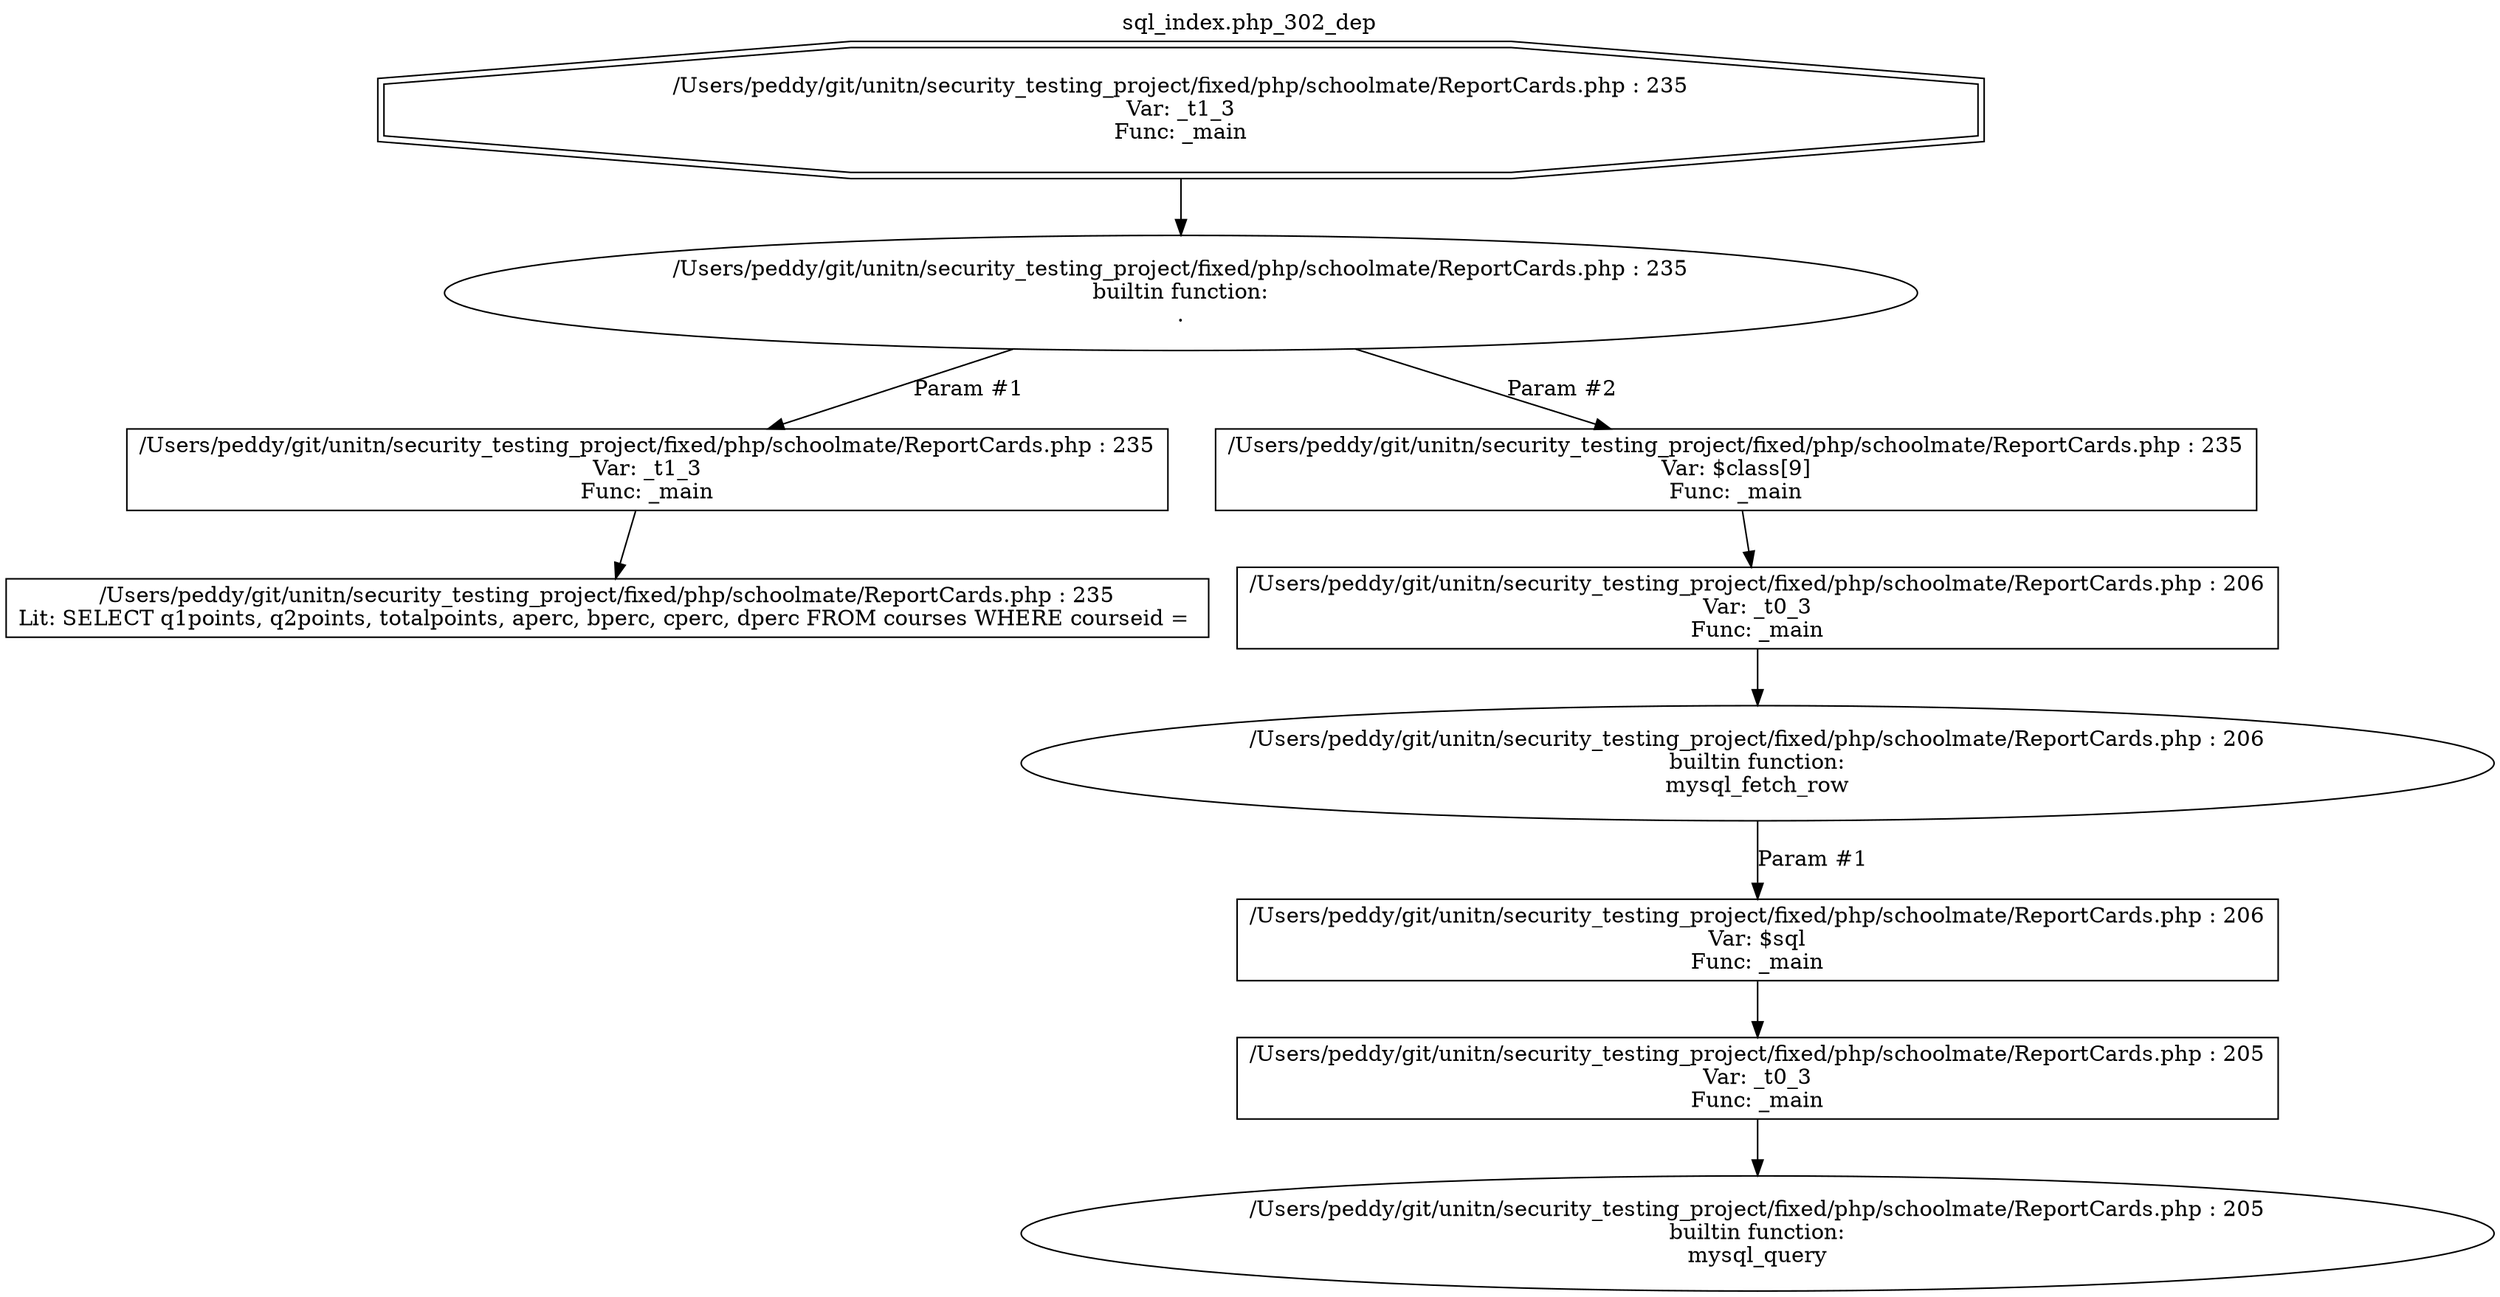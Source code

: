 digraph cfg {
  label="sql_index.php_302_dep";
  labelloc=t;
  n1 [shape=doubleoctagon, label="/Users/peddy/git/unitn/security_testing_project/fixed/php/schoolmate/ReportCards.php : 235\nVar: _t1_3\nFunc: _main\n"];
  n2 [shape=ellipse, label="/Users/peddy/git/unitn/security_testing_project/fixed/php/schoolmate/ReportCards.php : 235\nbuiltin function:\n.\n"];
  n3 [shape=box, label="/Users/peddy/git/unitn/security_testing_project/fixed/php/schoolmate/ReportCards.php : 235\nVar: _t1_3\nFunc: _main\n"];
  n4 [shape=box, label="/Users/peddy/git/unitn/security_testing_project/fixed/php/schoolmate/ReportCards.php : 235\nLit: SELECT q1points, q2points, totalpoints, aperc, bperc, cperc, dperc FROM courses WHERE courseid = \n"];
  n5 [shape=box, label="/Users/peddy/git/unitn/security_testing_project/fixed/php/schoolmate/ReportCards.php : 235\nVar: $class[9]\nFunc: _main\n"];
  n6 [shape=box, label="/Users/peddy/git/unitn/security_testing_project/fixed/php/schoolmate/ReportCards.php : 206\nVar: _t0_3\nFunc: _main\n"];
  n7 [shape=ellipse, label="/Users/peddy/git/unitn/security_testing_project/fixed/php/schoolmate/ReportCards.php : 206\nbuiltin function:\nmysql_fetch_row\n"];
  n8 [shape=box, label="/Users/peddy/git/unitn/security_testing_project/fixed/php/schoolmate/ReportCards.php : 206\nVar: $sql\nFunc: _main\n"];
  n9 [shape=box, label="/Users/peddy/git/unitn/security_testing_project/fixed/php/schoolmate/ReportCards.php : 205\nVar: _t0_3\nFunc: _main\n"];
  n10 [shape=ellipse, label="/Users/peddy/git/unitn/security_testing_project/fixed/php/schoolmate/ReportCards.php : 205\nbuiltin function:\nmysql_query\n"];
  n1 -> n2;
  n3 -> n4;
  n2 -> n3[label="Param #1"];
  n2 -> n5[label="Param #2"];
  n6 -> n7;
  n9 -> n10;
  n8 -> n9;
  n7 -> n8[label="Param #1"];
  n5 -> n6;
}
